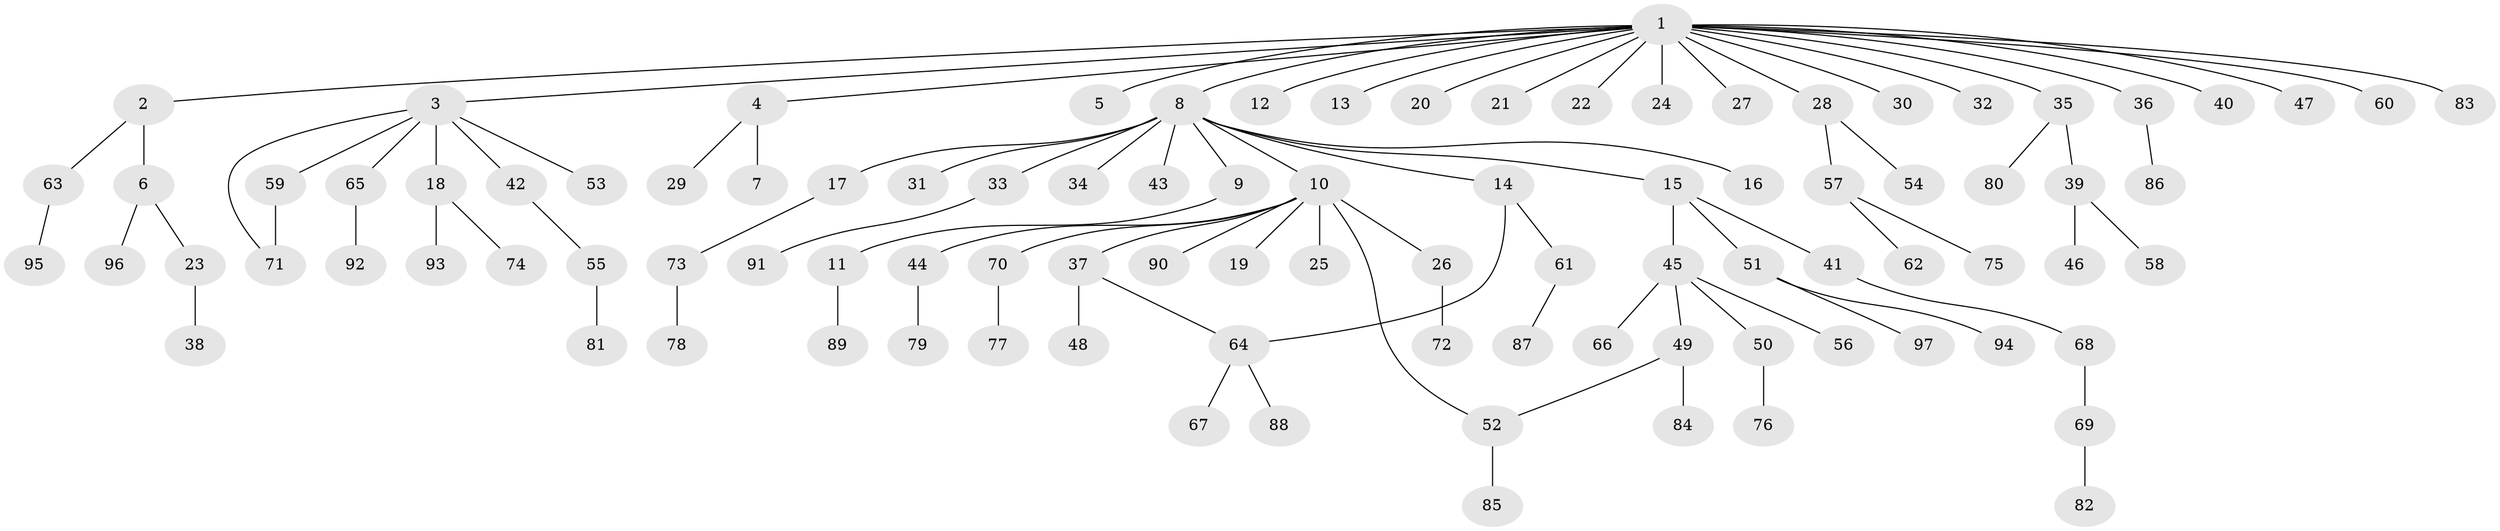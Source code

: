 // coarse degree distribution, {6: 0.020833333333333332, 1: 0.7291666666666666, 15: 0.020833333333333332, 2: 0.16666666666666666, 5: 0.020833333333333332, 9: 0.020833333333333332, 8: 0.020833333333333332}
// Generated by graph-tools (version 1.1) at 2025/50/03/04/25 21:50:24]
// undirected, 97 vertices, 99 edges
graph export_dot {
graph [start="1"]
  node [color=gray90,style=filled];
  1;
  2;
  3;
  4;
  5;
  6;
  7;
  8;
  9;
  10;
  11;
  12;
  13;
  14;
  15;
  16;
  17;
  18;
  19;
  20;
  21;
  22;
  23;
  24;
  25;
  26;
  27;
  28;
  29;
  30;
  31;
  32;
  33;
  34;
  35;
  36;
  37;
  38;
  39;
  40;
  41;
  42;
  43;
  44;
  45;
  46;
  47;
  48;
  49;
  50;
  51;
  52;
  53;
  54;
  55;
  56;
  57;
  58;
  59;
  60;
  61;
  62;
  63;
  64;
  65;
  66;
  67;
  68;
  69;
  70;
  71;
  72;
  73;
  74;
  75;
  76;
  77;
  78;
  79;
  80;
  81;
  82;
  83;
  84;
  85;
  86;
  87;
  88;
  89;
  90;
  91;
  92;
  93;
  94;
  95;
  96;
  97;
  1 -- 2;
  1 -- 3;
  1 -- 4;
  1 -- 5;
  1 -- 8;
  1 -- 12;
  1 -- 13;
  1 -- 20;
  1 -- 21;
  1 -- 22;
  1 -- 24;
  1 -- 27;
  1 -- 28;
  1 -- 30;
  1 -- 32;
  1 -- 35;
  1 -- 36;
  1 -- 40;
  1 -- 47;
  1 -- 60;
  1 -- 83;
  2 -- 6;
  2 -- 63;
  3 -- 18;
  3 -- 42;
  3 -- 53;
  3 -- 59;
  3 -- 65;
  3 -- 71;
  4 -- 7;
  4 -- 29;
  6 -- 23;
  6 -- 96;
  8 -- 9;
  8 -- 10;
  8 -- 14;
  8 -- 15;
  8 -- 16;
  8 -- 17;
  8 -- 31;
  8 -- 33;
  8 -- 34;
  8 -- 43;
  9 -- 11;
  10 -- 19;
  10 -- 25;
  10 -- 26;
  10 -- 37;
  10 -- 44;
  10 -- 52;
  10 -- 70;
  10 -- 90;
  11 -- 89;
  14 -- 61;
  14 -- 64;
  15 -- 41;
  15 -- 45;
  15 -- 51;
  17 -- 73;
  18 -- 74;
  18 -- 93;
  23 -- 38;
  26 -- 72;
  28 -- 54;
  28 -- 57;
  33 -- 91;
  35 -- 39;
  35 -- 80;
  36 -- 86;
  37 -- 48;
  37 -- 64;
  39 -- 46;
  39 -- 58;
  41 -- 68;
  42 -- 55;
  44 -- 79;
  45 -- 49;
  45 -- 50;
  45 -- 56;
  45 -- 66;
  49 -- 52;
  49 -- 84;
  50 -- 76;
  51 -- 94;
  51 -- 97;
  52 -- 85;
  55 -- 81;
  57 -- 62;
  57 -- 75;
  59 -- 71;
  61 -- 87;
  63 -- 95;
  64 -- 67;
  64 -- 88;
  65 -- 92;
  68 -- 69;
  69 -- 82;
  70 -- 77;
  73 -- 78;
}
